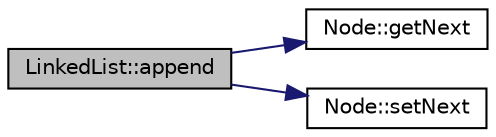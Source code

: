digraph "LinkedList::append"
{
 // INTERACTIVE_SVG=YES
  edge [fontname="Helvetica",fontsize="10",labelfontname="Helvetica",labelfontsize="10"];
  node [fontname="Helvetica",fontsize="10",shape=record];
  rankdir="LR";
  Node12 [label="LinkedList::append",height=0.2,width=0.4,color="black", fillcolor="grey75", style="filled", fontcolor="black"];
  Node12 -> Node13 [color="midnightblue",fontsize="10",style="solid"];
  Node13 [label="Node::getNext",height=0.2,width=0.4,color="black", fillcolor="white", style="filled",URL="$class_node.html#ae36639ff267d63e058ce309fde5a9913"];
  Node12 -> Node14 [color="midnightblue",fontsize="10",style="solid"];
  Node14 [label="Node::setNext",height=0.2,width=0.4,color="black", fillcolor="white", style="filled",URL="$class_node.html#a89b12aca90acdf6a8a547cbdab9b80a5"];
}
